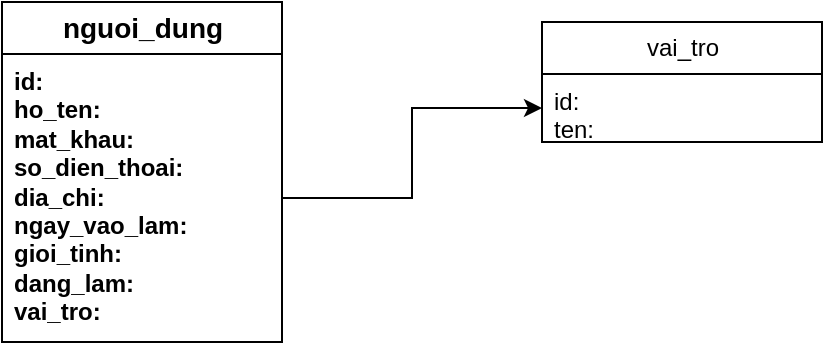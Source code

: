 <mxfile version="21.8.1" type="github">
  <diagram id="C5RBs43oDa-KdzZeNtuy" name="Page-1">
    <mxGraphModel dx="888" dy="404" grid="1" gridSize="10" guides="1" tooltips="1" connect="1" arrows="1" fold="1" page="1" pageScale="1" pageWidth="827" pageHeight="1169" math="0" shadow="0">
      <root>
        <mxCell id="WIyWlLk6GJQsqaUBKTNV-0" />
        <mxCell id="WIyWlLk6GJQsqaUBKTNV-1" parent="WIyWlLk6GJQsqaUBKTNV-0" />
        <mxCell id="jU9Me7UAWfGQ4Km91pOL-7" value="&lt;b&gt;&lt;font style=&quot;font-size: 14px;&quot;&gt;nguoi_dung&lt;/font&gt;&lt;/b&gt;" style="swimlane;fontStyle=0;childLayout=stackLayout;horizontal=1;startSize=26;fillColor=none;horizontalStack=0;resizeParent=1;resizeParentMax=0;resizeLast=0;collapsible=1;marginBottom=0;html=1;" vertex="1" parent="WIyWlLk6GJQsqaUBKTNV-1">
          <mxGeometry x="10" y="30" width="140" height="170" as="geometry" />
        </mxCell>
        <mxCell id="jU9Me7UAWfGQ4Km91pOL-8" value="&lt;b&gt;id:&lt;br&gt;ho_ten:&lt;br&gt;mat_khau:&lt;br&gt;so_dien_thoai:&lt;br&gt;dia_chi:&lt;br&gt;ngay_vao_lam:&lt;br&gt;gioi_tinh:&lt;br&gt;dang_lam:&lt;br&gt;vai_tro:&lt;/b&gt;" style="text;strokeColor=none;fillColor=none;align=left;verticalAlign=top;spacingLeft=4;spacingRight=4;overflow=hidden;rotatable=0;points=[[0,0.5],[1,0.5]];portConstraint=eastwest;whiteSpace=wrap;html=1;" vertex="1" parent="jU9Me7UAWfGQ4Km91pOL-7">
          <mxGeometry y="26" width="140" height="144" as="geometry" />
        </mxCell>
        <mxCell id="jU9Me7UAWfGQ4Km91pOL-12" value="vai_tro" style="swimlane;fontStyle=0;childLayout=stackLayout;horizontal=1;startSize=26;fillColor=none;horizontalStack=0;resizeParent=1;resizeParentMax=0;resizeLast=0;collapsible=1;marginBottom=0;html=1;" vertex="1" parent="WIyWlLk6GJQsqaUBKTNV-1">
          <mxGeometry x="280" y="40" width="140" height="60" as="geometry" />
        </mxCell>
        <mxCell id="jU9Me7UAWfGQ4Km91pOL-13" value="id:&lt;br&gt;ten:" style="text;strokeColor=none;fillColor=none;align=left;verticalAlign=top;spacingLeft=4;spacingRight=4;overflow=hidden;rotatable=0;points=[[0,0.5],[1,0.5]];portConstraint=eastwest;whiteSpace=wrap;html=1;" vertex="1" parent="jU9Me7UAWfGQ4Km91pOL-12">
          <mxGeometry y="26" width="140" height="34" as="geometry" />
        </mxCell>
        <mxCell id="jU9Me7UAWfGQ4Km91pOL-16" style="edgeStyle=orthogonalEdgeStyle;rounded=0;orthogonalLoop=1;jettySize=auto;html=1;entryX=0;entryY=0.5;entryDx=0;entryDy=0;" edge="1" parent="WIyWlLk6GJQsqaUBKTNV-1" source="jU9Me7UAWfGQ4Km91pOL-8" target="jU9Me7UAWfGQ4Km91pOL-13">
          <mxGeometry relative="1" as="geometry" />
        </mxCell>
      </root>
    </mxGraphModel>
  </diagram>
</mxfile>
